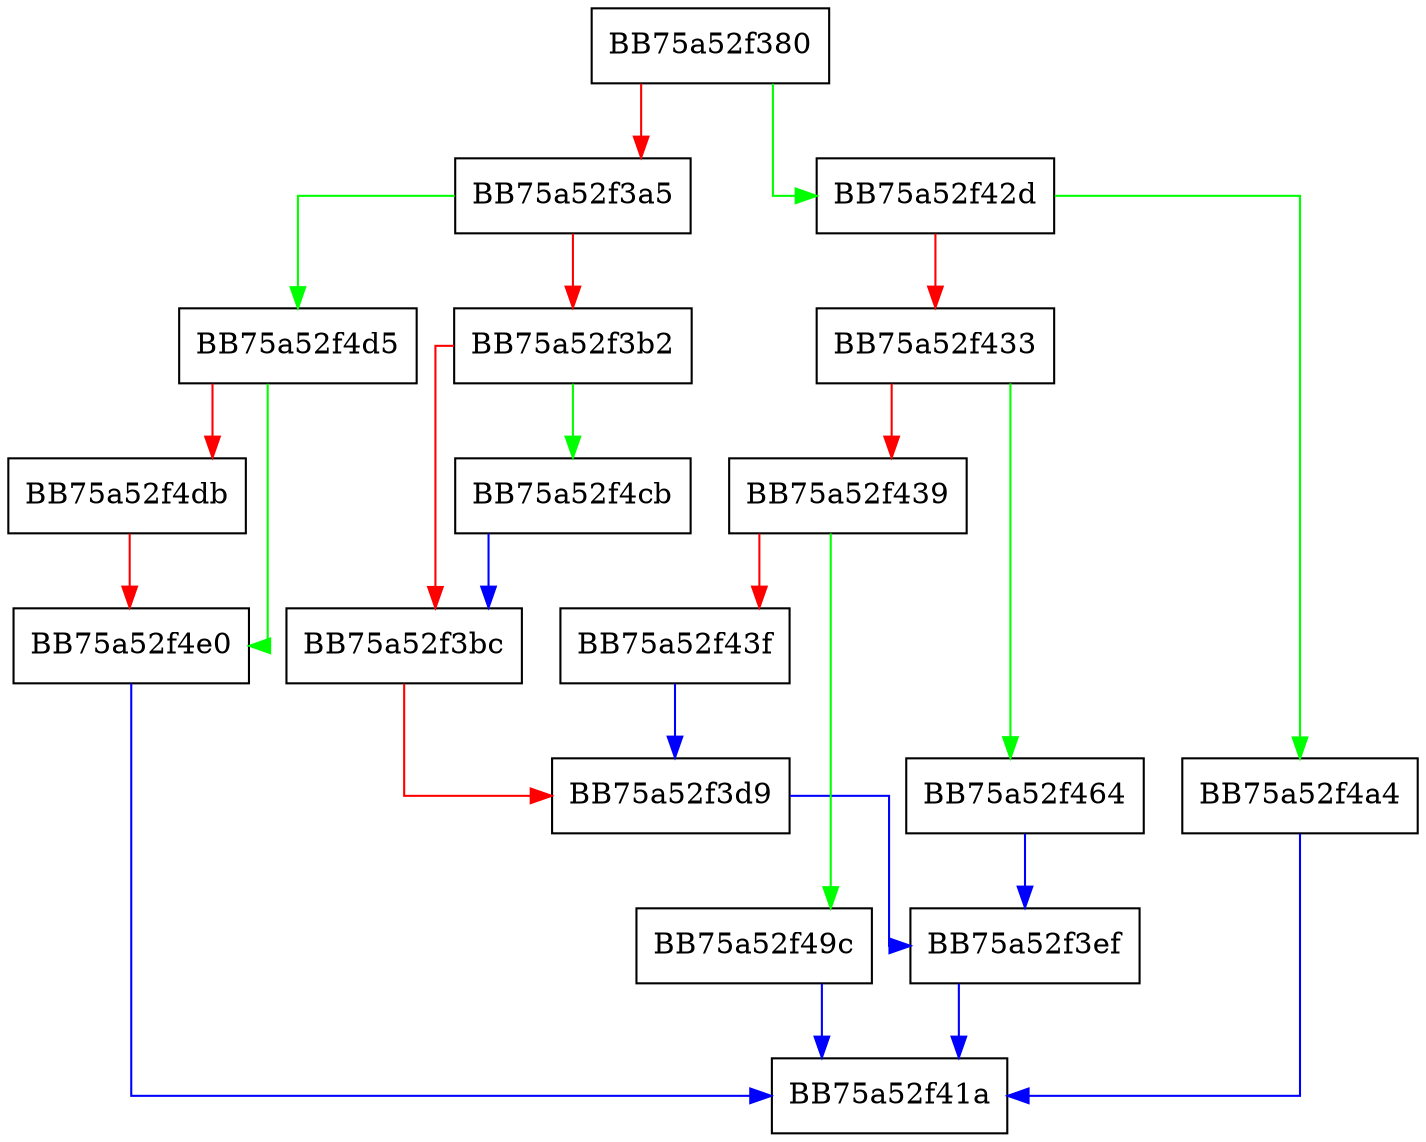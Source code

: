 digraph GetQuery {
  node [shape="box"];
  graph [splines=ortho];
  BB75a52f380 -> BB75a52f42d [color="green"];
  BB75a52f380 -> BB75a52f3a5 [color="red"];
  BB75a52f3a5 -> BB75a52f4d5 [color="green"];
  BB75a52f3a5 -> BB75a52f3b2 [color="red"];
  BB75a52f3b2 -> BB75a52f4cb [color="green"];
  BB75a52f3b2 -> BB75a52f3bc [color="red"];
  BB75a52f3bc -> BB75a52f3d9 [color="red"];
  BB75a52f3d9 -> BB75a52f3ef [color="blue"];
  BB75a52f3ef -> BB75a52f41a [color="blue"];
  BB75a52f42d -> BB75a52f4a4 [color="green"];
  BB75a52f42d -> BB75a52f433 [color="red"];
  BB75a52f433 -> BB75a52f464 [color="green"];
  BB75a52f433 -> BB75a52f439 [color="red"];
  BB75a52f439 -> BB75a52f49c [color="green"];
  BB75a52f439 -> BB75a52f43f [color="red"];
  BB75a52f43f -> BB75a52f3d9 [color="blue"];
  BB75a52f464 -> BB75a52f3ef [color="blue"];
  BB75a52f49c -> BB75a52f41a [color="blue"];
  BB75a52f4a4 -> BB75a52f41a [color="blue"];
  BB75a52f4cb -> BB75a52f3bc [color="blue"];
  BB75a52f4d5 -> BB75a52f4e0 [color="green"];
  BB75a52f4d5 -> BB75a52f4db [color="red"];
  BB75a52f4db -> BB75a52f4e0 [color="red"];
  BB75a52f4e0 -> BB75a52f41a [color="blue"];
}